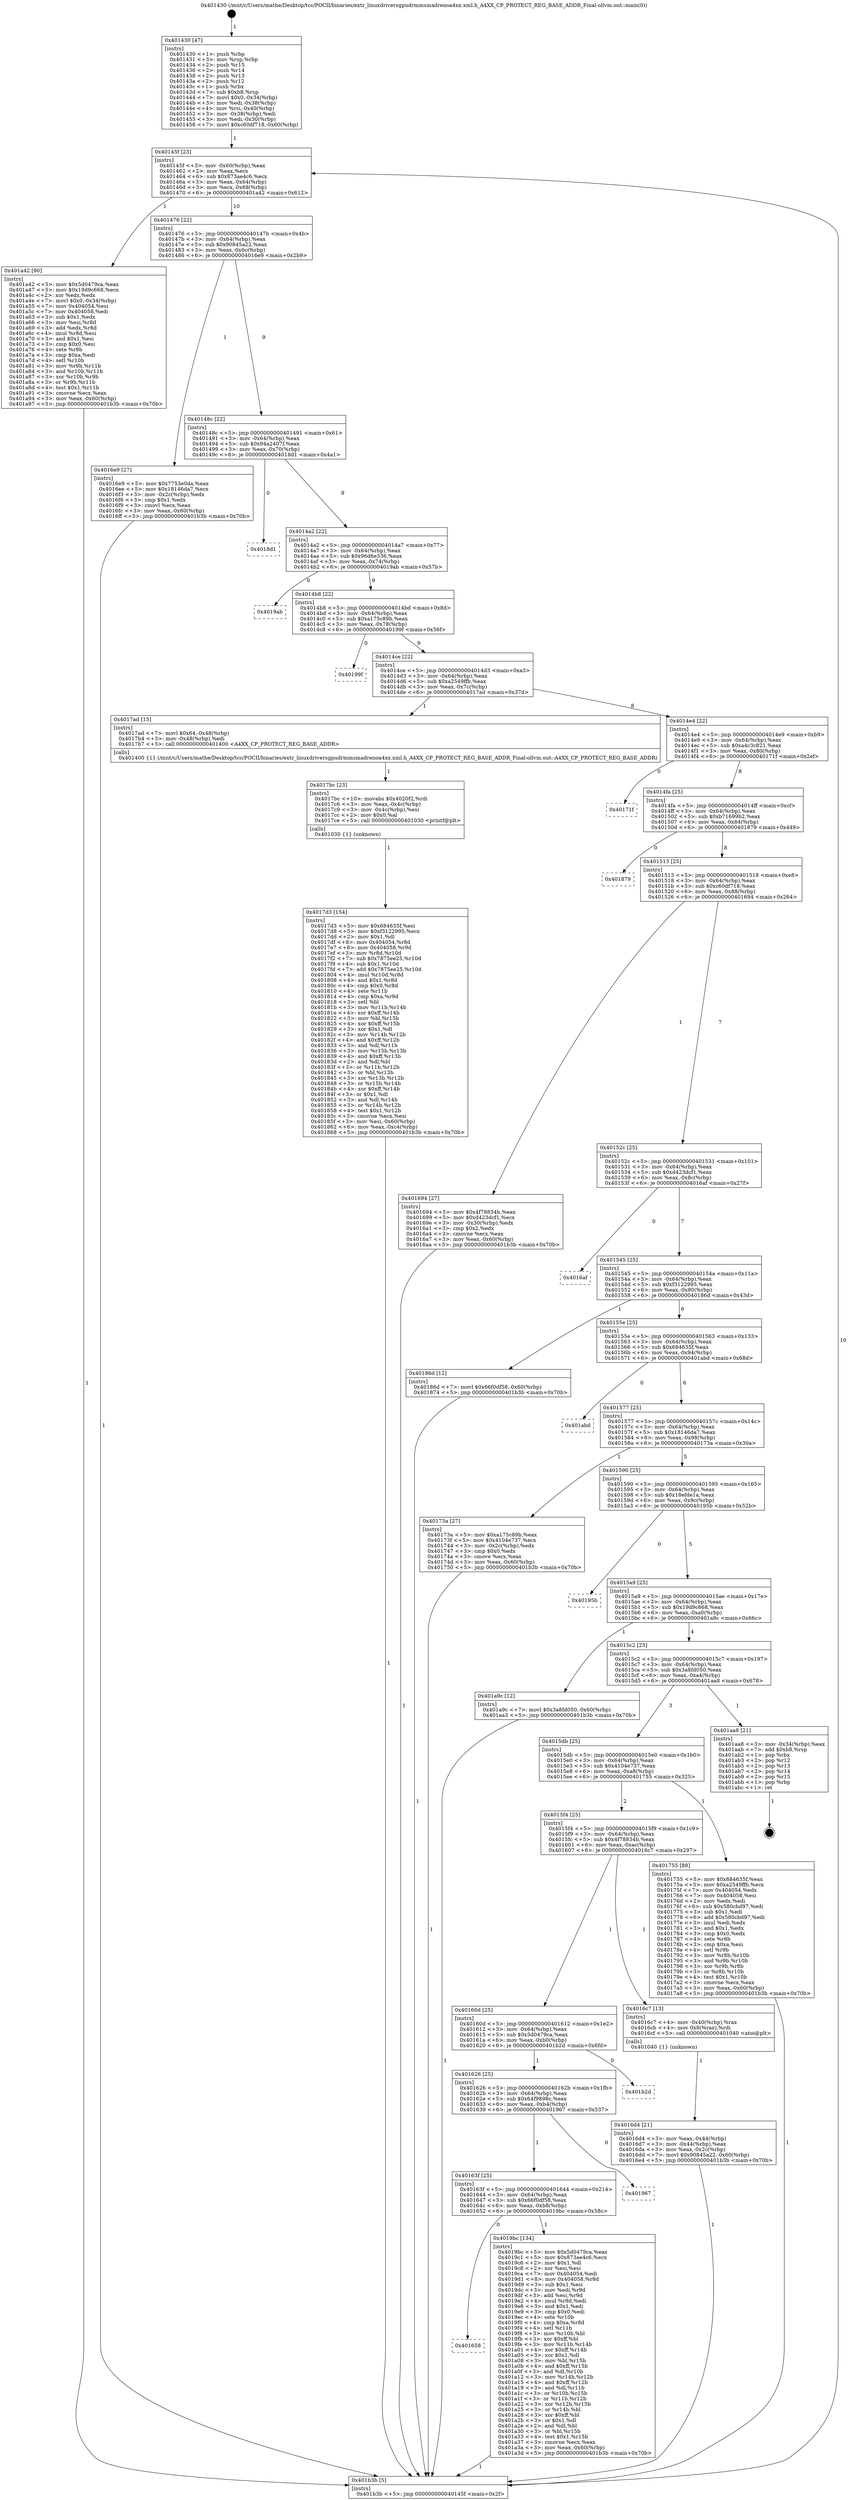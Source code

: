 digraph "0x401430" {
  label = "0x401430 (/mnt/c/Users/mathe/Desktop/tcc/POCII/binaries/extr_linuxdriversgpudrmmsmadrenoa4xx.xml.h_A4XX_CP_PROTECT_REG_BASE_ADDR_Final-ollvm.out::main(0))"
  labelloc = "t"
  node[shape=record]

  Entry [label="",width=0.3,height=0.3,shape=circle,fillcolor=black,style=filled]
  "0x40145f" [label="{
     0x40145f [23]\l
     | [instrs]\l
     &nbsp;&nbsp;0x40145f \<+3\>: mov -0x60(%rbp),%eax\l
     &nbsp;&nbsp;0x401462 \<+2\>: mov %eax,%ecx\l
     &nbsp;&nbsp;0x401464 \<+6\>: sub $0x873ae4c6,%ecx\l
     &nbsp;&nbsp;0x40146a \<+3\>: mov %eax,-0x64(%rbp)\l
     &nbsp;&nbsp;0x40146d \<+3\>: mov %ecx,-0x68(%rbp)\l
     &nbsp;&nbsp;0x401470 \<+6\>: je 0000000000401a42 \<main+0x612\>\l
  }"]
  "0x401a42" [label="{
     0x401a42 [90]\l
     | [instrs]\l
     &nbsp;&nbsp;0x401a42 \<+5\>: mov $0x5d0479ca,%eax\l
     &nbsp;&nbsp;0x401a47 \<+5\>: mov $0x19d9c668,%ecx\l
     &nbsp;&nbsp;0x401a4c \<+2\>: xor %edx,%edx\l
     &nbsp;&nbsp;0x401a4e \<+7\>: movl $0x0,-0x34(%rbp)\l
     &nbsp;&nbsp;0x401a55 \<+7\>: mov 0x404054,%esi\l
     &nbsp;&nbsp;0x401a5c \<+7\>: mov 0x404058,%edi\l
     &nbsp;&nbsp;0x401a63 \<+3\>: sub $0x1,%edx\l
     &nbsp;&nbsp;0x401a66 \<+3\>: mov %esi,%r8d\l
     &nbsp;&nbsp;0x401a69 \<+3\>: add %edx,%r8d\l
     &nbsp;&nbsp;0x401a6c \<+4\>: imul %r8d,%esi\l
     &nbsp;&nbsp;0x401a70 \<+3\>: and $0x1,%esi\l
     &nbsp;&nbsp;0x401a73 \<+3\>: cmp $0x0,%esi\l
     &nbsp;&nbsp;0x401a76 \<+4\>: sete %r9b\l
     &nbsp;&nbsp;0x401a7a \<+3\>: cmp $0xa,%edi\l
     &nbsp;&nbsp;0x401a7d \<+4\>: setl %r10b\l
     &nbsp;&nbsp;0x401a81 \<+3\>: mov %r9b,%r11b\l
     &nbsp;&nbsp;0x401a84 \<+3\>: and %r10b,%r11b\l
     &nbsp;&nbsp;0x401a87 \<+3\>: xor %r10b,%r9b\l
     &nbsp;&nbsp;0x401a8a \<+3\>: or %r9b,%r11b\l
     &nbsp;&nbsp;0x401a8d \<+4\>: test $0x1,%r11b\l
     &nbsp;&nbsp;0x401a91 \<+3\>: cmovne %ecx,%eax\l
     &nbsp;&nbsp;0x401a94 \<+3\>: mov %eax,-0x60(%rbp)\l
     &nbsp;&nbsp;0x401a97 \<+5\>: jmp 0000000000401b3b \<main+0x70b\>\l
  }"]
  "0x401476" [label="{
     0x401476 [22]\l
     | [instrs]\l
     &nbsp;&nbsp;0x401476 \<+5\>: jmp 000000000040147b \<main+0x4b\>\l
     &nbsp;&nbsp;0x40147b \<+3\>: mov -0x64(%rbp),%eax\l
     &nbsp;&nbsp;0x40147e \<+5\>: sub $0x90845a22,%eax\l
     &nbsp;&nbsp;0x401483 \<+3\>: mov %eax,-0x6c(%rbp)\l
     &nbsp;&nbsp;0x401486 \<+6\>: je 00000000004016e9 \<main+0x2b9\>\l
  }"]
  Exit [label="",width=0.3,height=0.3,shape=circle,fillcolor=black,style=filled,peripheries=2]
  "0x4016e9" [label="{
     0x4016e9 [27]\l
     | [instrs]\l
     &nbsp;&nbsp;0x4016e9 \<+5\>: mov $0x7753e0da,%eax\l
     &nbsp;&nbsp;0x4016ee \<+5\>: mov $0x18146da7,%ecx\l
     &nbsp;&nbsp;0x4016f3 \<+3\>: mov -0x2c(%rbp),%edx\l
     &nbsp;&nbsp;0x4016f6 \<+3\>: cmp $0x1,%edx\l
     &nbsp;&nbsp;0x4016f9 \<+3\>: cmovl %ecx,%eax\l
     &nbsp;&nbsp;0x4016fc \<+3\>: mov %eax,-0x60(%rbp)\l
     &nbsp;&nbsp;0x4016ff \<+5\>: jmp 0000000000401b3b \<main+0x70b\>\l
  }"]
  "0x40148c" [label="{
     0x40148c [22]\l
     | [instrs]\l
     &nbsp;&nbsp;0x40148c \<+5\>: jmp 0000000000401491 \<main+0x61\>\l
     &nbsp;&nbsp;0x401491 \<+3\>: mov -0x64(%rbp),%eax\l
     &nbsp;&nbsp;0x401494 \<+5\>: sub $0x94a2407f,%eax\l
     &nbsp;&nbsp;0x401499 \<+3\>: mov %eax,-0x70(%rbp)\l
     &nbsp;&nbsp;0x40149c \<+6\>: je 00000000004018d1 \<main+0x4a1\>\l
  }"]
  "0x401658" [label="{
     0x401658\l
  }", style=dashed]
  "0x4018d1" [label="{
     0x4018d1\l
  }", style=dashed]
  "0x4014a2" [label="{
     0x4014a2 [22]\l
     | [instrs]\l
     &nbsp;&nbsp;0x4014a2 \<+5\>: jmp 00000000004014a7 \<main+0x77\>\l
     &nbsp;&nbsp;0x4014a7 \<+3\>: mov -0x64(%rbp),%eax\l
     &nbsp;&nbsp;0x4014aa \<+5\>: sub $0x96d6e336,%eax\l
     &nbsp;&nbsp;0x4014af \<+3\>: mov %eax,-0x74(%rbp)\l
     &nbsp;&nbsp;0x4014b2 \<+6\>: je 00000000004019ab \<main+0x57b\>\l
  }"]
  "0x4019bc" [label="{
     0x4019bc [134]\l
     | [instrs]\l
     &nbsp;&nbsp;0x4019bc \<+5\>: mov $0x5d0479ca,%eax\l
     &nbsp;&nbsp;0x4019c1 \<+5\>: mov $0x873ae4c6,%ecx\l
     &nbsp;&nbsp;0x4019c6 \<+2\>: mov $0x1,%dl\l
     &nbsp;&nbsp;0x4019c8 \<+2\>: xor %esi,%esi\l
     &nbsp;&nbsp;0x4019ca \<+7\>: mov 0x404054,%edi\l
     &nbsp;&nbsp;0x4019d1 \<+8\>: mov 0x404058,%r8d\l
     &nbsp;&nbsp;0x4019d9 \<+3\>: sub $0x1,%esi\l
     &nbsp;&nbsp;0x4019dc \<+3\>: mov %edi,%r9d\l
     &nbsp;&nbsp;0x4019df \<+3\>: add %esi,%r9d\l
     &nbsp;&nbsp;0x4019e2 \<+4\>: imul %r9d,%edi\l
     &nbsp;&nbsp;0x4019e6 \<+3\>: and $0x1,%edi\l
     &nbsp;&nbsp;0x4019e9 \<+3\>: cmp $0x0,%edi\l
     &nbsp;&nbsp;0x4019ec \<+4\>: sete %r10b\l
     &nbsp;&nbsp;0x4019f0 \<+4\>: cmp $0xa,%r8d\l
     &nbsp;&nbsp;0x4019f4 \<+4\>: setl %r11b\l
     &nbsp;&nbsp;0x4019f8 \<+3\>: mov %r10b,%bl\l
     &nbsp;&nbsp;0x4019fb \<+3\>: xor $0xff,%bl\l
     &nbsp;&nbsp;0x4019fe \<+3\>: mov %r11b,%r14b\l
     &nbsp;&nbsp;0x401a01 \<+4\>: xor $0xff,%r14b\l
     &nbsp;&nbsp;0x401a05 \<+3\>: xor $0x1,%dl\l
     &nbsp;&nbsp;0x401a08 \<+3\>: mov %bl,%r15b\l
     &nbsp;&nbsp;0x401a0b \<+4\>: and $0xff,%r15b\l
     &nbsp;&nbsp;0x401a0f \<+3\>: and %dl,%r10b\l
     &nbsp;&nbsp;0x401a12 \<+3\>: mov %r14b,%r12b\l
     &nbsp;&nbsp;0x401a15 \<+4\>: and $0xff,%r12b\l
     &nbsp;&nbsp;0x401a19 \<+3\>: and %dl,%r11b\l
     &nbsp;&nbsp;0x401a1c \<+3\>: or %r10b,%r15b\l
     &nbsp;&nbsp;0x401a1f \<+3\>: or %r11b,%r12b\l
     &nbsp;&nbsp;0x401a22 \<+3\>: xor %r12b,%r15b\l
     &nbsp;&nbsp;0x401a25 \<+3\>: or %r14b,%bl\l
     &nbsp;&nbsp;0x401a28 \<+3\>: xor $0xff,%bl\l
     &nbsp;&nbsp;0x401a2b \<+3\>: or $0x1,%dl\l
     &nbsp;&nbsp;0x401a2e \<+2\>: and %dl,%bl\l
     &nbsp;&nbsp;0x401a30 \<+3\>: or %bl,%r15b\l
     &nbsp;&nbsp;0x401a33 \<+4\>: test $0x1,%r15b\l
     &nbsp;&nbsp;0x401a37 \<+3\>: cmovne %ecx,%eax\l
     &nbsp;&nbsp;0x401a3a \<+3\>: mov %eax,-0x60(%rbp)\l
     &nbsp;&nbsp;0x401a3d \<+5\>: jmp 0000000000401b3b \<main+0x70b\>\l
  }"]
  "0x4019ab" [label="{
     0x4019ab\l
  }", style=dashed]
  "0x4014b8" [label="{
     0x4014b8 [22]\l
     | [instrs]\l
     &nbsp;&nbsp;0x4014b8 \<+5\>: jmp 00000000004014bd \<main+0x8d\>\l
     &nbsp;&nbsp;0x4014bd \<+3\>: mov -0x64(%rbp),%eax\l
     &nbsp;&nbsp;0x4014c0 \<+5\>: sub $0xa175c89b,%eax\l
     &nbsp;&nbsp;0x4014c5 \<+3\>: mov %eax,-0x78(%rbp)\l
     &nbsp;&nbsp;0x4014c8 \<+6\>: je 000000000040199f \<main+0x56f\>\l
  }"]
  "0x40163f" [label="{
     0x40163f [25]\l
     | [instrs]\l
     &nbsp;&nbsp;0x40163f \<+5\>: jmp 0000000000401644 \<main+0x214\>\l
     &nbsp;&nbsp;0x401644 \<+3\>: mov -0x64(%rbp),%eax\l
     &nbsp;&nbsp;0x401647 \<+5\>: sub $0x66f0df58,%eax\l
     &nbsp;&nbsp;0x40164c \<+6\>: mov %eax,-0xb8(%rbp)\l
     &nbsp;&nbsp;0x401652 \<+6\>: je 00000000004019bc \<main+0x58c\>\l
  }"]
  "0x40199f" [label="{
     0x40199f\l
  }", style=dashed]
  "0x4014ce" [label="{
     0x4014ce [22]\l
     | [instrs]\l
     &nbsp;&nbsp;0x4014ce \<+5\>: jmp 00000000004014d3 \<main+0xa3\>\l
     &nbsp;&nbsp;0x4014d3 \<+3\>: mov -0x64(%rbp),%eax\l
     &nbsp;&nbsp;0x4014d6 \<+5\>: sub $0xa2549ffb,%eax\l
     &nbsp;&nbsp;0x4014db \<+3\>: mov %eax,-0x7c(%rbp)\l
     &nbsp;&nbsp;0x4014de \<+6\>: je 00000000004017ad \<main+0x37d\>\l
  }"]
  "0x401967" [label="{
     0x401967\l
  }", style=dashed]
  "0x4017ad" [label="{
     0x4017ad [15]\l
     | [instrs]\l
     &nbsp;&nbsp;0x4017ad \<+7\>: movl $0x64,-0x48(%rbp)\l
     &nbsp;&nbsp;0x4017b4 \<+3\>: mov -0x48(%rbp),%edi\l
     &nbsp;&nbsp;0x4017b7 \<+5\>: call 0000000000401400 \<A4XX_CP_PROTECT_REG_BASE_ADDR\>\l
     | [calls]\l
     &nbsp;&nbsp;0x401400 \{1\} (/mnt/c/Users/mathe/Desktop/tcc/POCII/binaries/extr_linuxdriversgpudrmmsmadrenoa4xx.xml.h_A4XX_CP_PROTECT_REG_BASE_ADDR_Final-ollvm.out::A4XX_CP_PROTECT_REG_BASE_ADDR)\l
  }"]
  "0x4014e4" [label="{
     0x4014e4 [22]\l
     | [instrs]\l
     &nbsp;&nbsp;0x4014e4 \<+5\>: jmp 00000000004014e9 \<main+0xb9\>\l
     &nbsp;&nbsp;0x4014e9 \<+3\>: mov -0x64(%rbp),%eax\l
     &nbsp;&nbsp;0x4014ec \<+5\>: sub $0xa4c3c821,%eax\l
     &nbsp;&nbsp;0x4014f1 \<+3\>: mov %eax,-0x80(%rbp)\l
     &nbsp;&nbsp;0x4014f4 \<+6\>: je 000000000040171f \<main+0x2ef\>\l
  }"]
  "0x401626" [label="{
     0x401626 [25]\l
     | [instrs]\l
     &nbsp;&nbsp;0x401626 \<+5\>: jmp 000000000040162b \<main+0x1fb\>\l
     &nbsp;&nbsp;0x40162b \<+3\>: mov -0x64(%rbp),%eax\l
     &nbsp;&nbsp;0x40162e \<+5\>: sub $0x64f9898c,%eax\l
     &nbsp;&nbsp;0x401633 \<+6\>: mov %eax,-0xb4(%rbp)\l
     &nbsp;&nbsp;0x401639 \<+6\>: je 0000000000401967 \<main+0x537\>\l
  }"]
  "0x40171f" [label="{
     0x40171f\l
  }", style=dashed]
  "0x4014fa" [label="{
     0x4014fa [25]\l
     | [instrs]\l
     &nbsp;&nbsp;0x4014fa \<+5\>: jmp 00000000004014ff \<main+0xcf\>\l
     &nbsp;&nbsp;0x4014ff \<+3\>: mov -0x64(%rbp),%eax\l
     &nbsp;&nbsp;0x401502 \<+5\>: sub $0xb71699b2,%eax\l
     &nbsp;&nbsp;0x401507 \<+6\>: mov %eax,-0x84(%rbp)\l
     &nbsp;&nbsp;0x40150d \<+6\>: je 0000000000401879 \<main+0x449\>\l
  }"]
  "0x401b2d" [label="{
     0x401b2d\l
  }", style=dashed]
  "0x401879" [label="{
     0x401879\l
  }", style=dashed]
  "0x401513" [label="{
     0x401513 [25]\l
     | [instrs]\l
     &nbsp;&nbsp;0x401513 \<+5\>: jmp 0000000000401518 \<main+0xe8\>\l
     &nbsp;&nbsp;0x401518 \<+3\>: mov -0x64(%rbp),%eax\l
     &nbsp;&nbsp;0x40151b \<+5\>: sub $0xc60df718,%eax\l
     &nbsp;&nbsp;0x401520 \<+6\>: mov %eax,-0x88(%rbp)\l
     &nbsp;&nbsp;0x401526 \<+6\>: je 0000000000401694 \<main+0x264\>\l
  }"]
  "0x4017d3" [label="{
     0x4017d3 [154]\l
     | [instrs]\l
     &nbsp;&nbsp;0x4017d3 \<+5\>: mov $0x684635f,%esi\l
     &nbsp;&nbsp;0x4017d8 \<+5\>: mov $0xf3122995,%ecx\l
     &nbsp;&nbsp;0x4017dd \<+2\>: mov $0x1,%dl\l
     &nbsp;&nbsp;0x4017df \<+8\>: mov 0x404054,%r8d\l
     &nbsp;&nbsp;0x4017e7 \<+8\>: mov 0x404058,%r9d\l
     &nbsp;&nbsp;0x4017ef \<+3\>: mov %r8d,%r10d\l
     &nbsp;&nbsp;0x4017f2 \<+7\>: sub $0x7875ee25,%r10d\l
     &nbsp;&nbsp;0x4017f9 \<+4\>: sub $0x1,%r10d\l
     &nbsp;&nbsp;0x4017fd \<+7\>: add $0x7875ee25,%r10d\l
     &nbsp;&nbsp;0x401804 \<+4\>: imul %r10d,%r8d\l
     &nbsp;&nbsp;0x401808 \<+4\>: and $0x1,%r8d\l
     &nbsp;&nbsp;0x40180c \<+4\>: cmp $0x0,%r8d\l
     &nbsp;&nbsp;0x401810 \<+4\>: sete %r11b\l
     &nbsp;&nbsp;0x401814 \<+4\>: cmp $0xa,%r9d\l
     &nbsp;&nbsp;0x401818 \<+3\>: setl %bl\l
     &nbsp;&nbsp;0x40181b \<+3\>: mov %r11b,%r14b\l
     &nbsp;&nbsp;0x40181e \<+4\>: xor $0xff,%r14b\l
     &nbsp;&nbsp;0x401822 \<+3\>: mov %bl,%r15b\l
     &nbsp;&nbsp;0x401825 \<+4\>: xor $0xff,%r15b\l
     &nbsp;&nbsp;0x401829 \<+3\>: xor $0x1,%dl\l
     &nbsp;&nbsp;0x40182c \<+3\>: mov %r14b,%r12b\l
     &nbsp;&nbsp;0x40182f \<+4\>: and $0xff,%r12b\l
     &nbsp;&nbsp;0x401833 \<+3\>: and %dl,%r11b\l
     &nbsp;&nbsp;0x401836 \<+3\>: mov %r15b,%r13b\l
     &nbsp;&nbsp;0x401839 \<+4\>: and $0xff,%r13b\l
     &nbsp;&nbsp;0x40183d \<+2\>: and %dl,%bl\l
     &nbsp;&nbsp;0x40183f \<+3\>: or %r11b,%r12b\l
     &nbsp;&nbsp;0x401842 \<+3\>: or %bl,%r13b\l
     &nbsp;&nbsp;0x401845 \<+3\>: xor %r13b,%r12b\l
     &nbsp;&nbsp;0x401848 \<+3\>: or %r15b,%r14b\l
     &nbsp;&nbsp;0x40184b \<+4\>: xor $0xff,%r14b\l
     &nbsp;&nbsp;0x40184f \<+3\>: or $0x1,%dl\l
     &nbsp;&nbsp;0x401852 \<+3\>: and %dl,%r14b\l
     &nbsp;&nbsp;0x401855 \<+3\>: or %r14b,%r12b\l
     &nbsp;&nbsp;0x401858 \<+4\>: test $0x1,%r12b\l
     &nbsp;&nbsp;0x40185c \<+3\>: cmovne %ecx,%esi\l
     &nbsp;&nbsp;0x40185f \<+3\>: mov %esi,-0x60(%rbp)\l
     &nbsp;&nbsp;0x401862 \<+6\>: mov %eax,-0xc4(%rbp)\l
     &nbsp;&nbsp;0x401868 \<+5\>: jmp 0000000000401b3b \<main+0x70b\>\l
  }"]
  "0x401694" [label="{
     0x401694 [27]\l
     | [instrs]\l
     &nbsp;&nbsp;0x401694 \<+5\>: mov $0x4f78834b,%eax\l
     &nbsp;&nbsp;0x401699 \<+5\>: mov $0xd423dcf1,%ecx\l
     &nbsp;&nbsp;0x40169e \<+3\>: mov -0x30(%rbp),%edx\l
     &nbsp;&nbsp;0x4016a1 \<+3\>: cmp $0x2,%edx\l
     &nbsp;&nbsp;0x4016a4 \<+3\>: cmovne %ecx,%eax\l
     &nbsp;&nbsp;0x4016a7 \<+3\>: mov %eax,-0x60(%rbp)\l
     &nbsp;&nbsp;0x4016aa \<+5\>: jmp 0000000000401b3b \<main+0x70b\>\l
  }"]
  "0x40152c" [label="{
     0x40152c [25]\l
     | [instrs]\l
     &nbsp;&nbsp;0x40152c \<+5\>: jmp 0000000000401531 \<main+0x101\>\l
     &nbsp;&nbsp;0x401531 \<+3\>: mov -0x64(%rbp),%eax\l
     &nbsp;&nbsp;0x401534 \<+5\>: sub $0xd423dcf1,%eax\l
     &nbsp;&nbsp;0x401539 \<+6\>: mov %eax,-0x8c(%rbp)\l
     &nbsp;&nbsp;0x40153f \<+6\>: je 00000000004016af \<main+0x27f\>\l
  }"]
  "0x401b3b" [label="{
     0x401b3b [5]\l
     | [instrs]\l
     &nbsp;&nbsp;0x401b3b \<+5\>: jmp 000000000040145f \<main+0x2f\>\l
  }"]
  "0x401430" [label="{
     0x401430 [47]\l
     | [instrs]\l
     &nbsp;&nbsp;0x401430 \<+1\>: push %rbp\l
     &nbsp;&nbsp;0x401431 \<+3\>: mov %rsp,%rbp\l
     &nbsp;&nbsp;0x401434 \<+2\>: push %r15\l
     &nbsp;&nbsp;0x401436 \<+2\>: push %r14\l
     &nbsp;&nbsp;0x401438 \<+2\>: push %r13\l
     &nbsp;&nbsp;0x40143a \<+2\>: push %r12\l
     &nbsp;&nbsp;0x40143c \<+1\>: push %rbx\l
     &nbsp;&nbsp;0x40143d \<+7\>: sub $0xb8,%rsp\l
     &nbsp;&nbsp;0x401444 \<+7\>: movl $0x0,-0x34(%rbp)\l
     &nbsp;&nbsp;0x40144b \<+3\>: mov %edi,-0x38(%rbp)\l
     &nbsp;&nbsp;0x40144e \<+4\>: mov %rsi,-0x40(%rbp)\l
     &nbsp;&nbsp;0x401452 \<+3\>: mov -0x38(%rbp),%edi\l
     &nbsp;&nbsp;0x401455 \<+3\>: mov %edi,-0x30(%rbp)\l
     &nbsp;&nbsp;0x401458 \<+7\>: movl $0xc60df718,-0x60(%rbp)\l
  }"]
  "0x4017bc" [label="{
     0x4017bc [23]\l
     | [instrs]\l
     &nbsp;&nbsp;0x4017bc \<+10\>: movabs $0x4020f2,%rdi\l
     &nbsp;&nbsp;0x4017c6 \<+3\>: mov %eax,-0x4c(%rbp)\l
     &nbsp;&nbsp;0x4017c9 \<+3\>: mov -0x4c(%rbp),%esi\l
     &nbsp;&nbsp;0x4017cc \<+2\>: mov $0x0,%al\l
     &nbsp;&nbsp;0x4017ce \<+5\>: call 0000000000401030 \<printf@plt\>\l
     | [calls]\l
     &nbsp;&nbsp;0x401030 \{1\} (unknown)\l
  }"]
  "0x4016af" [label="{
     0x4016af\l
  }", style=dashed]
  "0x401545" [label="{
     0x401545 [25]\l
     | [instrs]\l
     &nbsp;&nbsp;0x401545 \<+5\>: jmp 000000000040154a \<main+0x11a\>\l
     &nbsp;&nbsp;0x40154a \<+3\>: mov -0x64(%rbp),%eax\l
     &nbsp;&nbsp;0x40154d \<+5\>: sub $0xf3122995,%eax\l
     &nbsp;&nbsp;0x401552 \<+6\>: mov %eax,-0x90(%rbp)\l
     &nbsp;&nbsp;0x401558 \<+6\>: je 000000000040186d \<main+0x43d\>\l
  }"]
  "0x4016d4" [label="{
     0x4016d4 [21]\l
     | [instrs]\l
     &nbsp;&nbsp;0x4016d4 \<+3\>: mov %eax,-0x44(%rbp)\l
     &nbsp;&nbsp;0x4016d7 \<+3\>: mov -0x44(%rbp),%eax\l
     &nbsp;&nbsp;0x4016da \<+3\>: mov %eax,-0x2c(%rbp)\l
     &nbsp;&nbsp;0x4016dd \<+7\>: movl $0x90845a22,-0x60(%rbp)\l
     &nbsp;&nbsp;0x4016e4 \<+5\>: jmp 0000000000401b3b \<main+0x70b\>\l
  }"]
  "0x40186d" [label="{
     0x40186d [12]\l
     | [instrs]\l
     &nbsp;&nbsp;0x40186d \<+7\>: movl $0x66f0df58,-0x60(%rbp)\l
     &nbsp;&nbsp;0x401874 \<+5\>: jmp 0000000000401b3b \<main+0x70b\>\l
  }"]
  "0x40155e" [label="{
     0x40155e [25]\l
     | [instrs]\l
     &nbsp;&nbsp;0x40155e \<+5\>: jmp 0000000000401563 \<main+0x133\>\l
     &nbsp;&nbsp;0x401563 \<+3\>: mov -0x64(%rbp),%eax\l
     &nbsp;&nbsp;0x401566 \<+5\>: sub $0x684635f,%eax\l
     &nbsp;&nbsp;0x40156b \<+6\>: mov %eax,-0x94(%rbp)\l
     &nbsp;&nbsp;0x401571 \<+6\>: je 0000000000401abd \<main+0x68d\>\l
  }"]
  "0x40160d" [label="{
     0x40160d [25]\l
     | [instrs]\l
     &nbsp;&nbsp;0x40160d \<+5\>: jmp 0000000000401612 \<main+0x1e2\>\l
     &nbsp;&nbsp;0x401612 \<+3\>: mov -0x64(%rbp),%eax\l
     &nbsp;&nbsp;0x401615 \<+5\>: sub $0x5d0479ca,%eax\l
     &nbsp;&nbsp;0x40161a \<+6\>: mov %eax,-0xb0(%rbp)\l
     &nbsp;&nbsp;0x401620 \<+6\>: je 0000000000401b2d \<main+0x6fd\>\l
  }"]
  "0x401abd" [label="{
     0x401abd\l
  }", style=dashed]
  "0x401577" [label="{
     0x401577 [25]\l
     | [instrs]\l
     &nbsp;&nbsp;0x401577 \<+5\>: jmp 000000000040157c \<main+0x14c\>\l
     &nbsp;&nbsp;0x40157c \<+3\>: mov -0x64(%rbp),%eax\l
     &nbsp;&nbsp;0x40157f \<+5\>: sub $0x18146da7,%eax\l
     &nbsp;&nbsp;0x401584 \<+6\>: mov %eax,-0x98(%rbp)\l
     &nbsp;&nbsp;0x40158a \<+6\>: je 000000000040173a \<main+0x30a\>\l
  }"]
  "0x4016c7" [label="{
     0x4016c7 [13]\l
     | [instrs]\l
     &nbsp;&nbsp;0x4016c7 \<+4\>: mov -0x40(%rbp),%rax\l
     &nbsp;&nbsp;0x4016cb \<+4\>: mov 0x8(%rax),%rdi\l
     &nbsp;&nbsp;0x4016cf \<+5\>: call 0000000000401040 \<atoi@plt\>\l
     | [calls]\l
     &nbsp;&nbsp;0x401040 \{1\} (unknown)\l
  }"]
  "0x40173a" [label="{
     0x40173a [27]\l
     | [instrs]\l
     &nbsp;&nbsp;0x40173a \<+5\>: mov $0xa175c89b,%eax\l
     &nbsp;&nbsp;0x40173f \<+5\>: mov $0x4104e737,%ecx\l
     &nbsp;&nbsp;0x401744 \<+3\>: mov -0x2c(%rbp),%edx\l
     &nbsp;&nbsp;0x401747 \<+3\>: cmp $0x0,%edx\l
     &nbsp;&nbsp;0x40174a \<+3\>: cmove %ecx,%eax\l
     &nbsp;&nbsp;0x40174d \<+3\>: mov %eax,-0x60(%rbp)\l
     &nbsp;&nbsp;0x401750 \<+5\>: jmp 0000000000401b3b \<main+0x70b\>\l
  }"]
  "0x401590" [label="{
     0x401590 [25]\l
     | [instrs]\l
     &nbsp;&nbsp;0x401590 \<+5\>: jmp 0000000000401595 \<main+0x165\>\l
     &nbsp;&nbsp;0x401595 \<+3\>: mov -0x64(%rbp),%eax\l
     &nbsp;&nbsp;0x401598 \<+5\>: sub $0x18efde1a,%eax\l
     &nbsp;&nbsp;0x40159d \<+6\>: mov %eax,-0x9c(%rbp)\l
     &nbsp;&nbsp;0x4015a3 \<+6\>: je 000000000040195b \<main+0x52b\>\l
  }"]
  "0x4015f4" [label="{
     0x4015f4 [25]\l
     | [instrs]\l
     &nbsp;&nbsp;0x4015f4 \<+5\>: jmp 00000000004015f9 \<main+0x1c9\>\l
     &nbsp;&nbsp;0x4015f9 \<+3\>: mov -0x64(%rbp),%eax\l
     &nbsp;&nbsp;0x4015fc \<+5\>: sub $0x4f78834b,%eax\l
     &nbsp;&nbsp;0x401601 \<+6\>: mov %eax,-0xac(%rbp)\l
     &nbsp;&nbsp;0x401607 \<+6\>: je 00000000004016c7 \<main+0x297\>\l
  }"]
  "0x40195b" [label="{
     0x40195b\l
  }", style=dashed]
  "0x4015a9" [label="{
     0x4015a9 [25]\l
     | [instrs]\l
     &nbsp;&nbsp;0x4015a9 \<+5\>: jmp 00000000004015ae \<main+0x17e\>\l
     &nbsp;&nbsp;0x4015ae \<+3\>: mov -0x64(%rbp),%eax\l
     &nbsp;&nbsp;0x4015b1 \<+5\>: sub $0x19d9c668,%eax\l
     &nbsp;&nbsp;0x4015b6 \<+6\>: mov %eax,-0xa0(%rbp)\l
     &nbsp;&nbsp;0x4015bc \<+6\>: je 0000000000401a9c \<main+0x66c\>\l
  }"]
  "0x401755" [label="{
     0x401755 [88]\l
     | [instrs]\l
     &nbsp;&nbsp;0x401755 \<+5\>: mov $0x684635f,%eax\l
     &nbsp;&nbsp;0x40175a \<+5\>: mov $0xa2549ffb,%ecx\l
     &nbsp;&nbsp;0x40175f \<+7\>: mov 0x404054,%edx\l
     &nbsp;&nbsp;0x401766 \<+7\>: mov 0x404058,%esi\l
     &nbsp;&nbsp;0x40176d \<+2\>: mov %edx,%edi\l
     &nbsp;&nbsp;0x40176f \<+6\>: sub $0x580cbd97,%edi\l
     &nbsp;&nbsp;0x401775 \<+3\>: sub $0x1,%edi\l
     &nbsp;&nbsp;0x401778 \<+6\>: add $0x580cbd97,%edi\l
     &nbsp;&nbsp;0x40177e \<+3\>: imul %edi,%edx\l
     &nbsp;&nbsp;0x401781 \<+3\>: and $0x1,%edx\l
     &nbsp;&nbsp;0x401784 \<+3\>: cmp $0x0,%edx\l
     &nbsp;&nbsp;0x401787 \<+4\>: sete %r8b\l
     &nbsp;&nbsp;0x40178b \<+3\>: cmp $0xa,%esi\l
     &nbsp;&nbsp;0x40178e \<+4\>: setl %r9b\l
     &nbsp;&nbsp;0x401792 \<+3\>: mov %r8b,%r10b\l
     &nbsp;&nbsp;0x401795 \<+3\>: and %r9b,%r10b\l
     &nbsp;&nbsp;0x401798 \<+3\>: xor %r9b,%r8b\l
     &nbsp;&nbsp;0x40179b \<+3\>: or %r8b,%r10b\l
     &nbsp;&nbsp;0x40179e \<+4\>: test $0x1,%r10b\l
     &nbsp;&nbsp;0x4017a2 \<+3\>: cmovne %ecx,%eax\l
     &nbsp;&nbsp;0x4017a5 \<+3\>: mov %eax,-0x60(%rbp)\l
     &nbsp;&nbsp;0x4017a8 \<+5\>: jmp 0000000000401b3b \<main+0x70b\>\l
  }"]
  "0x401a9c" [label="{
     0x401a9c [12]\l
     | [instrs]\l
     &nbsp;&nbsp;0x401a9c \<+7\>: movl $0x3a8fd050,-0x60(%rbp)\l
     &nbsp;&nbsp;0x401aa3 \<+5\>: jmp 0000000000401b3b \<main+0x70b\>\l
  }"]
  "0x4015c2" [label="{
     0x4015c2 [25]\l
     | [instrs]\l
     &nbsp;&nbsp;0x4015c2 \<+5\>: jmp 00000000004015c7 \<main+0x197\>\l
     &nbsp;&nbsp;0x4015c7 \<+3\>: mov -0x64(%rbp),%eax\l
     &nbsp;&nbsp;0x4015ca \<+5\>: sub $0x3a8fd050,%eax\l
     &nbsp;&nbsp;0x4015cf \<+6\>: mov %eax,-0xa4(%rbp)\l
     &nbsp;&nbsp;0x4015d5 \<+6\>: je 0000000000401aa8 \<main+0x678\>\l
  }"]
  "0x4015db" [label="{
     0x4015db [25]\l
     | [instrs]\l
     &nbsp;&nbsp;0x4015db \<+5\>: jmp 00000000004015e0 \<main+0x1b0\>\l
     &nbsp;&nbsp;0x4015e0 \<+3\>: mov -0x64(%rbp),%eax\l
     &nbsp;&nbsp;0x4015e3 \<+5\>: sub $0x4104e737,%eax\l
     &nbsp;&nbsp;0x4015e8 \<+6\>: mov %eax,-0xa8(%rbp)\l
     &nbsp;&nbsp;0x4015ee \<+6\>: je 0000000000401755 \<main+0x325\>\l
  }"]
  "0x401aa8" [label="{
     0x401aa8 [21]\l
     | [instrs]\l
     &nbsp;&nbsp;0x401aa8 \<+3\>: mov -0x34(%rbp),%eax\l
     &nbsp;&nbsp;0x401aab \<+7\>: add $0xb8,%rsp\l
     &nbsp;&nbsp;0x401ab2 \<+1\>: pop %rbx\l
     &nbsp;&nbsp;0x401ab3 \<+2\>: pop %r12\l
     &nbsp;&nbsp;0x401ab5 \<+2\>: pop %r13\l
     &nbsp;&nbsp;0x401ab7 \<+2\>: pop %r14\l
     &nbsp;&nbsp;0x401ab9 \<+2\>: pop %r15\l
     &nbsp;&nbsp;0x401abb \<+1\>: pop %rbp\l
     &nbsp;&nbsp;0x401abc \<+1\>: ret\l
  }"]
  Entry -> "0x401430" [label=" 1"]
  "0x40145f" -> "0x401a42" [label=" 1"]
  "0x40145f" -> "0x401476" [label=" 10"]
  "0x401aa8" -> Exit [label=" 1"]
  "0x401476" -> "0x4016e9" [label=" 1"]
  "0x401476" -> "0x40148c" [label=" 9"]
  "0x401a9c" -> "0x401b3b" [label=" 1"]
  "0x40148c" -> "0x4018d1" [label=" 0"]
  "0x40148c" -> "0x4014a2" [label=" 9"]
  "0x401a42" -> "0x401b3b" [label=" 1"]
  "0x4014a2" -> "0x4019ab" [label=" 0"]
  "0x4014a2" -> "0x4014b8" [label=" 9"]
  "0x4019bc" -> "0x401b3b" [label=" 1"]
  "0x4014b8" -> "0x40199f" [label=" 0"]
  "0x4014b8" -> "0x4014ce" [label=" 9"]
  "0x40163f" -> "0x4019bc" [label=" 1"]
  "0x4014ce" -> "0x4017ad" [label=" 1"]
  "0x4014ce" -> "0x4014e4" [label=" 8"]
  "0x40163f" -> "0x401658" [label=" 0"]
  "0x4014e4" -> "0x40171f" [label=" 0"]
  "0x4014e4" -> "0x4014fa" [label=" 8"]
  "0x401626" -> "0x401967" [label=" 0"]
  "0x4014fa" -> "0x401879" [label=" 0"]
  "0x4014fa" -> "0x401513" [label=" 8"]
  "0x401626" -> "0x40163f" [label=" 1"]
  "0x401513" -> "0x401694" [label=" 1"]
  "0x401513" -> "0x40152c" [label=" 7"]
  "0x401694" -> "0x401b3b" [label=" 1"]
  "0x401430" -> "0x40145f" [label=" 1"]
  "0x401b3b" -> "0x40145f" [label=" 10"]
  "0x40160d" -> "0x401b2d" [label=" 0"]
  "0x40152c" -> "0x4016af" [label=" 0"]
  "0x40152c" -> "0x401545" [label=" 7"]
  "0x40160d" -> "0x401626" [label=" 1"]
  "0x401545" -> "0x40186d" [label=" 1"]
  "0x401545" -> "0x40155e" [label=" 6"]
  "0x40186d" -> "0x401b3b" [label=" 1"]
  "0x40155e" -> "0x401abd" [label=" 0"]
  "0x40155e" -> "0x401577" [label=" 6"]
  "0x4017d3" -> "0x401b3b" [label=" 1"]
  "0x401577" -> "0x40173a" [label=" 1"]
  "0x401577" -> "0x401590" [label=" 5"]
  "0x4017bc" -> "0x4017d3" [label=" 1"]
  "0x401590" -> "0x40195b" [label=" 0"]
  "0x401590" -> "0x4015a9" [label=" 5"]
  "0x401755" -> "0x401b3b" [label=" 1"]
  "0x4015a9" -> "0x401a9c" [label=" 1"]
  "0x4015a9" -> "0x4015c2" [label=" 4"]
  "0x40173a" -> "0x401b3b" [label=" 1"]
  "0x4015c2" -> "0x401aa8" [label=" 1"]
  "0x4015c2" -> "0x4015db" [label=" 3"]
  "0x4016e9" -> "0x401b3b" [label=" 1"]
  "0x4015db" -> "0x401755" [label=" 1"]
  "0x4015db" -> "0x4015f4" [label=" 2"]
  "0x4017ad" -> "0x4017bc" [label=" 1"]
  "0x4015f4" -> "0x4016c7" [label=" 1"]
  "0x4015f4" -> "0x40160d" [label=" 1"]
  "0x4016c7" -> "0x4016d4" [label=" 1"]
  "0x4016d4" -> "0x401b3b" [label=" 1"]
}
